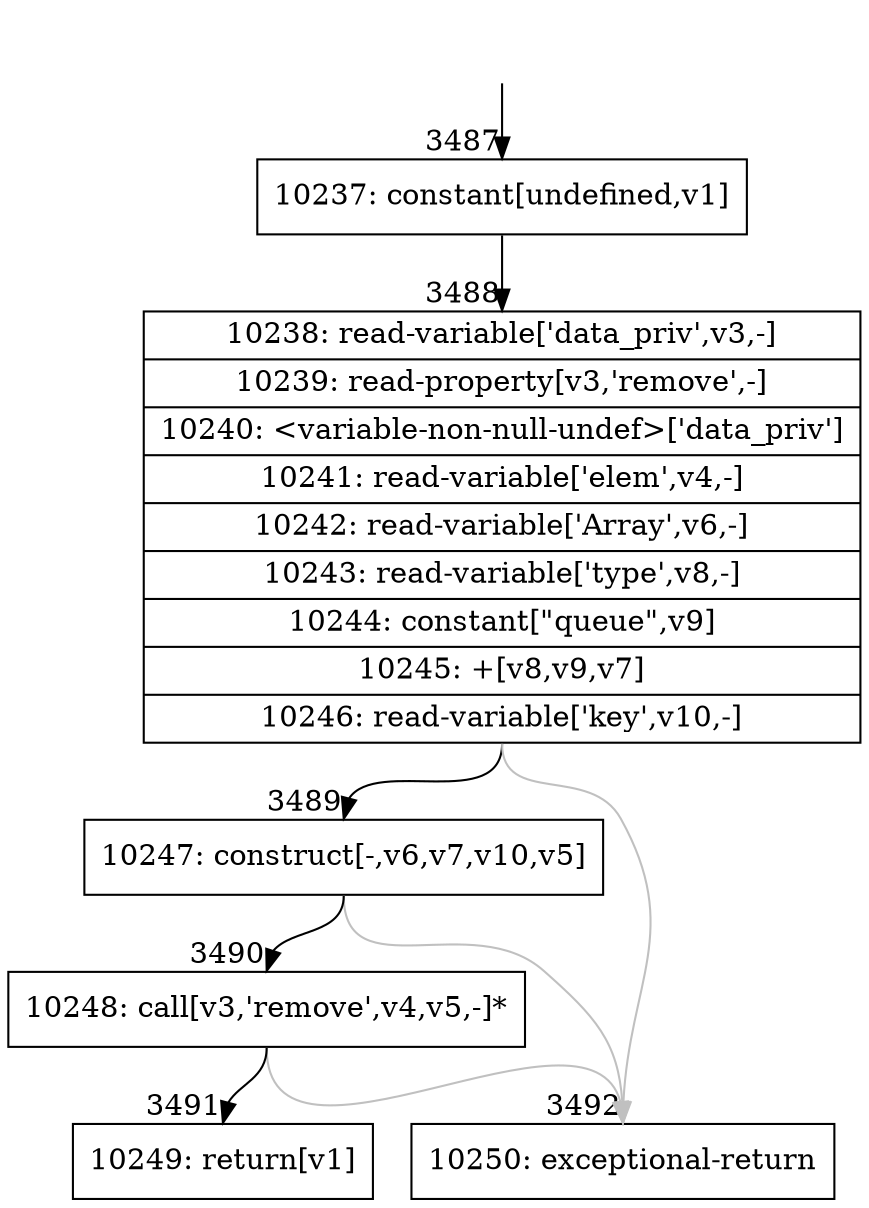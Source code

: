 digraph {
rankdir="TD"
BB_entry231[shape=none,label=""];
BB_entry231 -> BB3487 [tailport=s, headport=n, headlabel="    3487"]
BB3487 [shape=record label="{10237: constant[undefined,v1]}" ] 
BB3487 -> BB3488 [tailport=s, headport=n, headlabel="      3488"]
BB3488 [shape=record label="{10238: read-variable['data_priv',v3,-]|10239: read-property[v3,'remove',-]|10240: \<variable-non-null-undef\>['data_priv']|10241: read-variable['elem',v4,-]|10242: read-variable['Array',v6,-]|10243: read-variable['type',v8,-]|10244: constant[\"queue\",v9]|10245: +[v8,v9,v7]|10246: read-variable['key',v10,-]}" ] 
BB3488 -> BB3489 [tailport=s, headport=n, headlabel="      3489"]
BB3488 -> BB3492 [tailport=s, headport=n, color=gray, headlabel="      3492"]
BB3489 [shape=record label="{10247: construct[-,v6,v7,v10,v5]}" ] 
BB3489 -> BB3490 [tailport=s, headport=n, headlabel="      3490"]
BB3489 -> BB3492 [tailport=s, headport=n, color=gray]
BB3490 [shape=record label="{10248: call[v3,'remove',v4,v5,-]*}" ] 
BB3490 -> BB3491 [tailport=s, headport=n, headlabel="      3491"]
BB3490 -> BB3492 [tailport=s, headport=n, color=gray]
BB3491 [shape=record label="{10249: return[v1]}" ] 
BB3492 [shape=record label="{10250: exceptional-return}" ] 
}
